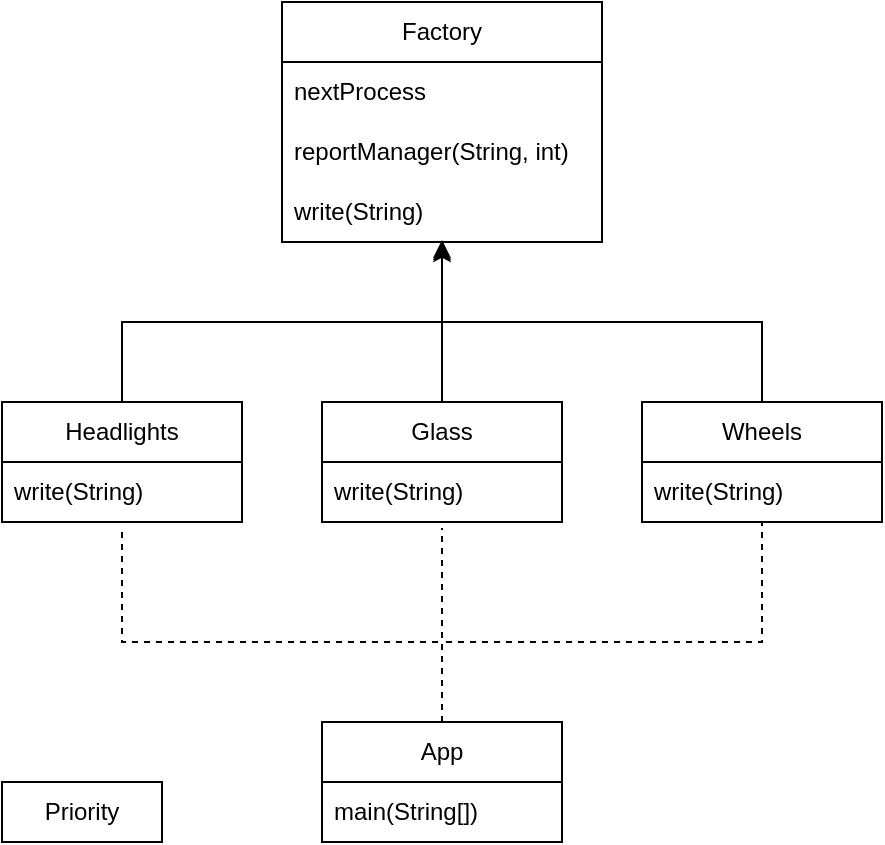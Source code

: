 <mxfile version="20.7.4" type="github">
  <diagram id="PwN3aknsF0O5u9_RFttJ" name="Страница 1">
    <mxGraphModel dx="1194" dy="762" grid="1" gridSize="10" guides="1" tooltips="1" connect="1" arrows="1" fold="1" page="1" pageScale="1" pageWidth="827" pageHeight="1169" math="0" shadow="0">
      <root>
        <mxCell id="0" />
        <mxCell id="1" parent="0" />
        <mxCell id="rm8_HOy8SwqFtp1KV03B-1" value="Factory" style="swimlane;fontStyle=0;childLayout=stackLayout;horizontal=1;startSize=30;horizontalStack=0;resizeParent=1;resizeParentMax=0;resizeLast=0;collapsible=1;marginBottom=0;whiteSpace=wrap;html=1;" vertex="1" parent="1">
          <mxGeometry x="340" y="120" width="160" height="120" as="geometry">
            <mxRectangle x="360" y="120" width="60" height="30" as="alternateBounds" />
          </mxGeometry>
        </mxCell>
        <mxCell id="rm8_HOy8SwqFtp1KV03B-2" value="nextProcess" style="text;strokeColor=none;fillColor=none;align=left;verticalAlign=middle;spacingLeft=4;spacingRight=4;overflow=hidden;points=[[0,0.5],[1,0.5]];portConstraint=eastwest;rotatable=0;whiteSpace=wrap;html=1;" vertex="1" parent="rm8_HOy8SwqFtp1KV03B-1">
          <mxGeometry y="30" width="160" height="30" as="geometry" />
        </mxCell>
        <mxCell id="rm8_HOy8SwqFtp1KV03B-3" value="reportManager(String, int)" style="text;strokeColor=none;fillColor=none;align=left;verticalAlign=middle;spacingLeft=4;spacingRight=4;overflow=hidden;points=[[0,0.5],[1,0.5]];portConstraint=eastwest;rotatable=0;whiteSpace=wrap;html=1;" vertex="1" parent="rm8_HOy8SwqFtp1KV03B-1">
          <mxGeometry y="60" width="160" height="30" as="geometry" />
        </mxCell>
        <mxCell id="rm8_HOy8SwqFtp1KV03B-4" value="write(String)" style="text;strokeColor=none;fillColor=none;align=left;verticalAlign=middle;spacingLeft=4;spacingRight=4;overflow=hidden;points=[[0,0.5],[1,0.5]];portConstraint=eastwest;rotatable=0;whiteSpace=wrap;html=1;" vertex="1" parent="rm8_HOy8SwqFtp1KV03B-1">
          <mxGeometry y="90" width="160" height="30" as="geometry" />
        </mxCell>
        <mxCell id="rm8_HOy8SwqFtp1KV03B-15" style="edgeStyle=orthogonalEdgeStyle;rounded=0;orthogonalLoop=1;jettySize=auto;html=1;exitX=0.5;exitY=0;exitDx=0;exitDy=0;entryX=0.5;entryY=1;entryDx=0;entryDy=0;entryPerimeter=0;" edge="1" parent="1" source="rm8_HOy8SwqFtp1KV03B-5" target="rm8_HOy8SwqFtp1KV03B-4">
          <mxGeometry relative="1" as="geometry" />
        </mxCell>
        <mxCell id="rm8_HOy8SwqFtp1KV03B-5" value="Glass" style="swimlane;fontStyle=0;childLayout=stackLayout;horizontal=1;startSize=30;horizontalStack=0;resizeParent=1;resizeParentMax=0;resizeLast=0;collapsible=1;marginBottom=0;whiteSpace=wrap;html=1;" vertex="1" parent="1">
          <mxGeometry x="360" y="320" width="120" height="60" as="geometry">
            <mxRectangle x="360" y="120" width="60" height="30" as="alternateBounds" />
          </mxGeometry>
        </mxCell>
        <mxCell id="rm8_HOy8SwqFtp1KV03B-6" value="write(String)" style="text;strokeColor=none;fillColor=none;align=left;verticalAlign=middle;spacingLeft=4;spacingRight=4;overflow=hidden;points=[[0,0.5],[1,0.5]];portConstraint=eastwest;rotatable=0;whiteSpace=wrap;html=1;" vertex="1" parent="rm8_HOy8SwqFtp1KV03B-5">
          <mxGeometry y="30" width="120" height="30" as="geometry" />
        </mxCell>
        <mxCell id="rm8_HOy8SwqFtp1KV03B-16" style="edgeStyle=orthogonalEdgeStyle;rounded=0;orthogonalLoop=1;jettySize=auto;html=1;exitX=0.5;exitY=0;exitDx=0;exitDy=0;entryX=0.5;entryY=0.967;entryDx=0;entryDy=0;entryPerimeter=0;" edge="1" parent="1" source="rm8_HOy8SwqFtp1KV03B-9" target="rm8_HOy8SwqFtp1KV03B-4">
          <mxGeometry relative="1" as="geometry" />
        </mxCell>
        <mxCell id="rm8_HOy8SwqFtp1KV03B-9" value="Wheels" style="swimlane;fontStyle=0;childLayout=stackLayout;horizontal=1;startSize=30;horizontalStack=0;resizeParent=1;resizeParentMax=0;resizeLast=0;collapsible=1;marginBottom=0;whiteSpace=wrap;html=1;" vertex="1" parent="1">
          <mxGeometry x="520" y="320" width="120" height="60" as="geometry">
            <mxRectangle x="360" y="120" width="60" height="30" as="alternateBounds" />
          </mxGeometry>
        </mxCell>
        <mxCell id="rm8_HOy8SwqFtp1KV03B-10" value="write(String)" style="text;strokeColor=none;fillColor=none;align=left;verticalAlign=middle;spacingLeft=4;spacingRight=4;overflow=hidden;points=[[0,0.5],[1,0.5]];portConstraint=eastwest;rotatable=0;whiteSpace=wrap;html=1;" vertex="1" parent="rm8_HOy8SwqFtp1KV03B-9">
          <mxGeometry y="30" width="120" height="30" as="geometry" />
        </mxCell>
        <mxCell id="rm8_HOy8SwqFtp1KV03B-23" style="edgeStyle=orthogonalEdgeStyle;rounded=0;orthogonalLoop=1;jettySize=auto;html=1;exitX=0.5;exitY=0;exitDx=0;exitDy=0;entryX=0.5;entryY=1.033;entryDx=0;entryDy=0;entryPerimeter=0;" edge="1" parent="1" source="rm8_HOy8SwqFtp1KV03B-11" target="rm8_HOy8SwqFtp1KV03B-4">
          <mxGeometry relative="1" as="geometry" />
        </mxCell>
        <mxCell id="rm8_HOy8SwqFtp1KV03B-11" value="Headlights" style="swimlane;fontStyle=0;childLayout=stackLayout;horizontal=1;startSize=30;horizontalStack=0;resizeParent=1;resizeParentMax=0;resizeLast=0;collapsible=1;marginBottom=0;whiteSpace=wrap;html=1;" vertex="1" parent="1">
          <mxGeometry x="200" y="320" width="120" height="60" as="geometry">
            <mxRectangle x="360" y="120" width="60" height="30" as="alternateBounds" />
          </mxGeometry>
        </mxCell>
        <mxCell id="rm8_HOy8SwqFtp1KV03B-12" value="write(String)" style="text;strokeColor=none;fillColor=none;align=left;verticalAlign=middle;spacingLeft=4;spacingRight=4;overflow=hidden;points=[[0,0.5],[1,0.5]];portConstraint=eastwest;rotatable=0;whiteSpace=wrap;html=1;" vertex="1" parent="rm8_HOy8SwqFtp1KV03B-11">
          <mxGeometry y="30" width="120" height="30" as="geometry" />
        </mxCell>
        <mxCell id="rm8_HOy8SwqFtp1KV03B-13" value="App" style="swimlane;fontStyle=0;childLayout=stackLayout;horizontal=1;startSize=30;horizontalStack=0;resizeParent=1;resizeParentMax=0;resizeLast=0;collapsible=1;marginBottom=0;whiteSpace=wrap;html=1;" vertex="1" parent="1">
          <mxGeometry x="360" y="480" width="120" height="60" as="geometry">
            <mxRectangle x="360" y="120" width="60" height="30" as="alternateBounds" />
          </mxGeometry>
        </mxCell>
        <mxCell id="rm8_HOy8SwqFtp1KV03B-14" value="main(String[])" style="text;strokeColor=none;fillColor=none;align=left;verticalAlign=middle;spacingLeft=4;spacingRight=4;overflow=hidden;points=[[0,0.5],[1,0.5]];portConstraint=eastwest;rotatable=0;whiteSpace=wrap;html=1;" vertex="1" parent="rm8_HOy8SwqFtp1KV03B-13">
          <mxGeometry y="30" width="120" height="30" as="geometry" />
        </mxCell>
        <mxCell id="rm8_HOy8SwqFtp1KV03B-24" value="" style="endArrow=none;dashed=1;html=1;rounded=0;exitX=0.5;exitY=0;exitDx=0;exitDy=0;entryX=0.5;entryY=1.1;entryDx=0;entryDy=0;entryPerimeter=0;" edge="1" parent="1" source="rm8_HOy8SwqFtp1KV03B-13" target="rm8_HOy8SwqFtp1KV03B-6">
          <mxGeometry width="50" height="50" relative="1" as="geometry">
            <mxPoint x="390" y="420" as="sourcePoint" />
            <mxPoint x="440" y="370" as="targetPoint" />
          </mxGeometry>
        </mxCell>
        <mxCell id="rm8_HOy8SwqFtp1KV03B-25" value="" style="endArrow=none;dashed=1;html=1;rounded=0;exitX=0.5;exitY=0;exitDx=0;exitDy=0;entryX=0.5;entryY=1;entryDx=0;entryDy=0;entryPerimeter=0;" edge="1" parent="1" source="rm8_HOy8SwqFtp1KV03B-13" target="rm8_HOy8SwqFtp1KV03B-10">
          <mxGeometry width="50" height="50" relative="1" as="geometry">
            <mxPoint x="430" y="490" as="sourcePoint" />
            <mxPoint x="430" y="393" as="targetPoint" />
            <Array as="points">
              <mxPoint x="420" y="440" />
              <mxPoint x="580" y="440" />
            </Array>
          </mxGeometry>
        </mxCell>
        <mxCell id="rm8_HOy8SwqFtp1KV03B-26" value="" style="endArrow=none;dashed=1;html=1;rounded=0;exitX=0.5;exitY=0;exitDx=0;exitDy=0;entryX=0.5;entryY=1.067;entryDx=0;entryDy=0;entryPerimeter=0;" edge="1" parent="1" source="rm8_HOy8SwqFtp1KV03B-13" target="rm8_HOy8SwqFtp1KV03B-12">
          <mxGeometry width="50" height="50" relative="1" as="geometry">
            <mxPoint x="430" y="490" as="sourcePoint" />
            <mxPoint x="590" y="390" as="targetPoint" />
            <Array as="points">
              <mxPoint x="420" y="440" />
              <mxPoint x="260" y="440" />
            </Array>
          </mxGeometry>
        </mxCell>
        <mxCell id="rm8_HOy8SwqFtp1KV03B-31" value="Priority" style="rounded=0;whiteSpace=wrap;html=1;" vertex="1" parent="1">
          <mxGeometry x="200" y="510" width="80" height="30" as="geometry" />
        </mxCell>
      </root>
    </mxGraphModel>
  </diagram>
</mxfile>
